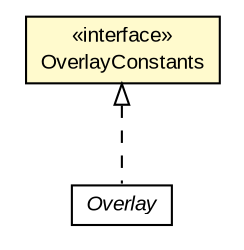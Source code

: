 #!/usr/local/bin/dot
#
# Class diagram 
# Generated by UMLGraph version R5_6-24-gf6e263 (http://www.umlgraph.org/)
#

digraph G {
	edge [fontname="arial",fontsize=10,labelfontname="arial",labelfontsize=10];
	node [fontname="arial",fontsize=10,shape=plaintext];
	nodesep=0.25;
	ranksep=0.5;
	// org.osmdroid.views.overlay.Overlay
	c190085 [label=<<table title="org.osmdroid.views.overlay.Overlay" border="0" cellborder="1" cellspacing="0" cellpadding="2" port="p" href="../../overlay/Overlay.html">
		<tr><td><table border="0" cellspacing="0" cellpadding="1">
<tr><td align="center" balign="center"><font face="arial italic"> Overlay </font></td></tr>
		</table></td></tr>
		</table>>, URL="../../overlay/Overlay.html", fontname="arial", fontcolor="black", fontsize=10.0];
	// org.osmdroid.views.util.constants.OverlayConstants
	c190114 [label=<<table title="org.osmdroid.views.util.constants.OverlayConstants" border="0" cellborder="1" cellspacing="0" cellpadding="2" port="p" bgcolor="lemonChiffon" href="./OverlayConstants.html">
		<tr><td><table border="0" cellspacing="0" cellpadding="1">
<tr><td align="center" balign="center"> &#171;interface&#187; </td></tr>
<tr><td align="center" balign="center"> OverlayConstants </td></tr>
		</table></td></tr>
		</table>>, URL="./OverlayConstants.html", fontname="arial", fontcolor="black", fontsize=10.0];
	//org.osmdroid.views.overlay.Overlay implements org.osmdroid.views.util.constants.OverlayConstants
	c190114:p -> c190085:p [dir=back,arrowtail=empty,style=dashed];
}

